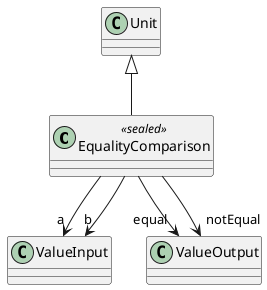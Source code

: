 @startuml
class EqualityComparison <<sealed>> {
}
Unit <|-- EqualityComparison
EqualityComparison --> "a" ValueInput
EqualityComparison --> "b" ValueInput
EqualityComparison --> "equal" ValueOutput
EqualityComparison --> "notEqual" ValueOutput
@enduml
